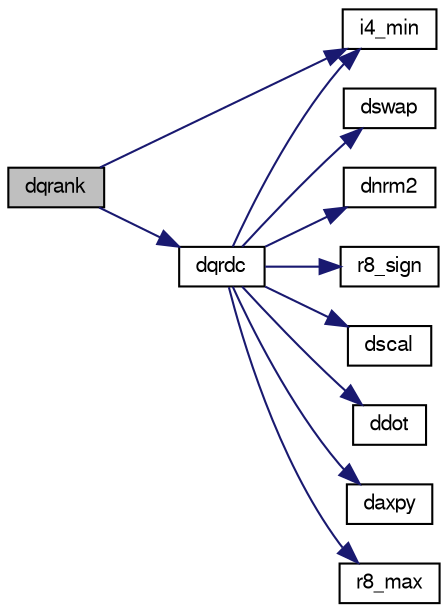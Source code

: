 digraph "dqrank"
{
  edge [fontname="FreeSans",fontsize="10",labelfontname="FreeSans",labelfontsize="10"];
  node [fontname="FreeSans",fontsize="10",shape=record];
  rankdir="LR";
  Node1 [label="dqrank",height=0.2,width=0.4,color="black", fillcolor="grey75", style="filled", fontcolor="black"];
  Node1 -> Node2 [color="midnightblue",fontsize="10",style="solid",fontname="FreeSans"];
  Node2 [label="dqrdc",height=0.2,width=0.4,color="black", fillcolor="white", style="filled",URL="$qr__solve_8c.html#afaa40152476be17052f2c425914e744e"];
  Node2 -> Node3 [color="midnightblue",fontsize="10",style="solid",fontname="FreeSans"];
  Node3 [label="dswap",height=0.2,width=0.4,color="black", fillcolor="white", style="filled",URL="$qr__solve_8c.html#afa0182a4c21d9992eae335332c52a1f5"];
  Node2 -> Node4 [color="midnightblue",fontsize="10",style="solid",fontname="FreeSans"];
  Node4 [label="dnrm2",height=0.2,width=0.4,color="black", fillcolor="white", style="filled",URL="$qr__solve_8c.html#adb1d7ac5915e3af7d8034232eb1b587d"];
  Node2 -> Node5 [color="midnightblue",fontsize="10",style="solid",fontname="FreeSans"];
  Node5 [label="i4_min",height=0.2,width=0.4,color="black", fillcolor="white", style="filled",URL="$r8lib__min_8c.html#ae73c30e1658d722ce9ff2e671db331ca"];
  Node2 -> Node6 [color="midnightblue",fontsize="10",style="solid",fontname="FreeSans"];
  Node6 [label="r8_sign",height=0.2,width=0.4,color="black", fillcolor="white", style="filled",URL="$r8lib__min_8c.html#abd6a2ff6da5741932ef4a7f7948b9768"];
  Node2 -> Node7 [color="midnightblue",fontsize="10",style="solid",fontname="FreeSans"];
  Node7 [label="dscal",height=0.2,width=0.4,color="black", fillcolor="white", style="filled",URL="$qr__solve_8c.html#ab1b00af76b78908d5f012c3023e8690f"];
  Node2 -> Node8 [color="midnightblue",fontsize="10",style="solid",fontname="FreeSans"];
  Node8 [label="ddot",height=0.2,width=0.4,color="black", fillcolor="white", style="filled",URL="$qr__solve_8c.html#a32d5754b3d1e62e762af43ee5f2e2135"];
  Node2 -> Node9 [color="midnightblue",fontsize="10",style="solid",fontname="FreeSans"];
  Node9 [label="daxpy",height=0.2,width=0.4,color="black", fillcolor="white", style="filled",URL="$qr__solve_8c.html#aa1ea50a6db5ef08ed0c3617d761efe97"];
  Node2 -> Node10 [color="midnightblue",fontsize="10",style="solid",fontname="FreeSans"];
  Node10 [label="r8_max",height=0.2,width=0.4,color="black", fillcolor="white", style="filled",URL="$r8lib__min_8c.html#a1fe667048dc6f8c87bd3cf219bdb928e"];
  Node1 -> Node5 [color="midnightblue",fontsize="10",style="solid",fontname="FreeSans"];
}
